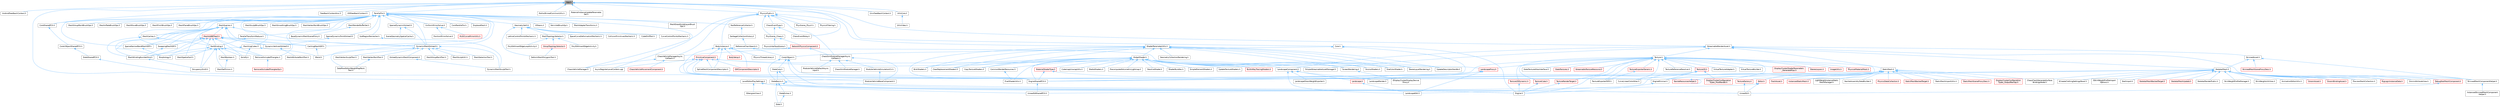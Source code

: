 digraph "App.h"
{
 // INTERACTIVE_SVG=YES
 // LATEX_PDF_SIZE
  bgcolor="transparent";
  edge [fontname=Helvetica,fontsize=10,labelfontname=Helvetica,labelfontsize=10];
  node [fontname=Helvetica,fontsize=10,shape=box,height=0.2,width=0.4];
  Node1 [id="Node000001",label="App.h",height=0.2,width=0.4,color="gray40", fillcolor="grey60", style="filled", fontcolor="black",tooltip=" "];
  Node1 -> Node2 [id="edge1_Node000001_Node000002",dir="back",color="steelblue1",style="solid",tooltip=" "];
  Node2 [id="Node000002",label="AndroidFeedbackContext.h",height=0.2,width=0.4,color="grey40", fillcolor="white", style="filled",URL="$d3/ddd/AndroidFeedbackContext_8h.html",tooltip=" "];
  Node1 -> Node3 [id="edge2_Node000001_Node000003",dir="back",color="steelblue1",style="solid",tooltip=" "];
  Node3 [id="Node000003",label="Core.h",height=0.2,width=0.4,color="grey40", fillcolor="white", style="filled",URL="$d6/dd7/Core_8h.html",tooltip=" "];
  Node3 -> Node4 [id="edge3_Node000003_Node000004",dir="back",color="steelblue1",style="solid",tooltip=" "];
  Node4 [id="Node000004",label="CoreUObject.h",height=0.2,width=0.4,color="grey40", fillcolor="white", style="filled",URL="$d0/ded/CoreUObject_8h.html",tooltip=" "];
  Node4 -> Node5 [id="edge4_Node000004_Node000005",dir="back",color="steelblue1",style="solid",tooltip=" "];
  Node5 [id="Node000005",label="Engine.h",height=0.2,width=0.4,color="grey40", fillcolor="white", style="filled",URL="$d1/d34/Public_2Engine_8h.html",tooltip=" "];
  Node4 -> Node6 [id="edge5_Node000004_Node000006",dir="back",color="steelblue1",style="solid",tooltip=" "];
  Node6 [id="Node000006",label="EngineMinimal.h",height=0.2,width=0.4,color="grey40", fillcolor="white", style="filled",URL="$d0/d2c/EngineMinimal_8h.html",tooltip=" "];
  Node6 -> Node5 [id="edge6_Node000006_Node000005",dir="back",color="steelblue1",style="solid",tooltip=" "];
  Node4 -> Node7 [id="edge7_Node000004_Node000007",dir="back",color="steelblue1",style="solid",tooltip=" "];
  Node7 [id="Node000007",label="SlateBasics.h",height=0.2,width=0.4,color="grey40", fillcolor="white", style="filled",URL="$da/d2f/SlateBasics_8h.html",tooltip=" "];
  Node7 -> Node5 [id="edge8_Node000007_Node000005",dir="back",color="steelblue1",style="solid",tooltip=" "];
  Node7 -> Node8 [id="edge9_Node000007_Node000008",dir="back",color="steelblue1",style="solid",tooltip=" "];
  Node8 [id="Node000008",label="Slate.h",height=0.2,width=0.4,color="grey40", fillcolor="white", style="filled",URL="$d2/dc0/Slate_8h.html",tooltip=" "];
  Node7 -> Node9 [id="edge10_Node000007_Node000009",dir="back",color="steelblue1",style="solid",tooltip=" "];
  Node9 [id="Node000009",label="SlateExtras.h",height=0.2,width=0.4,color="grey40", fillcolor="white", style="filled",URL="$d8/dec/SlateExtras_8h.html",tooltip=" "];
  Node9 -> Node8 [id="edge11_Node000009_Node000008",dir="back",color="steelblue1",style="solid",tooltip=" "];
  Node7 -> Node10 [id="edge12_Node000007_Node000010",dir="back",color="steelblue1",style="solid",tooltip=" "];
  Node10 [id="Node000010",label="UnrealEd.h",height=0.2,width=0.4,color="grey40", fillcolor="white", style="filled",URL="$d2/d5f/UnrealEd_8h.html",tooltip=" "];
  Node4 -> Node11 [id="edge13_Node000004_Node000011",dir="back",color="steelblue1",style="solid",tooltip=" "];
  Node11 [id="Node000011",label="SlateCore.h",height=0.2,width=0.4,color="grey40", fillcolor="white", style="filled",URL="$dc/d03/SlateCore_8h.html",tooltip=" "];
  Node11 -> Node5 [id="edge14_Node000011_Node000005",dir="back",color="steelblue1",style="solid",tooltip=" "];
  Node11 -> Node7 [id="edge15_Node000011_Node000007",dir="back",color="steelblue1",style="solid",tooltip=" "];
  Node3 -> Node5 [id="edge16_Node000003_Node000005",dir="back",color="steelblue1",style="solid",tooltip=" "];
  Node3 -> Node7 [id="edge17_Node000003_Node000007",dir="back",color="steelblue1",style="solid",tooltip=" "];
  Node1 -> Node12 [id="edge18_Node000001_Node000012",dir="back",color="steelblue1",style="solid",tooltip=" "];
  Node12 [id="Node000012",label="CoreSharedPCH.h",height=0.2,width=0.4,color="grey40", fillcolor="white", style="filled",URL="$d8/de5/CoreSharedPCH_8h.html",tooltip=" "];
  Node12 -> Node13 [id="edge19_Node000012_Node000013",dir="back",color="steelblue1",style="solid",tooltip=" "];
  Node13 [id="Node000013",label="CoreUObjectSharedPCH.h",height=0.2,width=0.4,color="grey40", fillcolor="white", style="filled",URL="$de/d2f/CoreUObjectSharedPCH_8h.html",tooltip=" "];
  Node13 -> Node14 [id="edge20_Node000013_Node000014",dir="back",color="steelblue1",style="solid",tooltip=" "];
  Node14 [id="Node000014",label="SlateSharedPCH.h",height=0.2,width=0.4,color="grey40", fillcolor="white", style="filled",URL="$d1/dfc/SlateSharedPCH_8h.html",tooltip=" "];
  Node14 -> Node15 [id="edge21_Node000014_Node000015",dir="back",color="steelblue1",style="solid",tooltip=" "];
  Node15 [id="Node000015",label="EngineSharedPCH.h",height=0.2,width=0.4,color="grey40", fillcolor="white", style="filled",URL="$dc/dbb/EngineSharedPCH_8h.html",tooltip=" "];
  Node15 -> Node16 [id="edge22_Node000015_Node000016",dir="back",color="steelblue1",style="solid",tooltip=" "];
  Node16 [id="Node000016",label="UnrealEdSharedPCH.h",height=0.2,width=0.4,color="grey40", fillcolor="white", style="filled",URL="$d1/de6/UnrealEdSharedPCH_8h.html",tooltip=" "];
  Node1 -> Node17 [id="edge23_Node000001_Node000017",dir="back",color="steelblue1",style="solid",tooltip=" "];
  Node17 [id="Node000017",label="FeedbackContextAnsi.h",height=0.2,width=0.4,color="grey40", fillcolor="white", style="filled",URL="$de/d11/FeedbackContextAnsi_8h.html",tooltip=" "];
  Node1 -> Node18 [id="edge24_Node000001_Node000018",dir="back",color="steelblue1",style="solid",tooltip=" "];
  Node18 [id="Node000018",label="IOSFeedbackContext.h",height=0.2,width=0.4,color="grey40", fillcolor="white", style="filled",URL="$d5/daa/IOSFeedbackContext_8h.html",tooltip=" "];
  Node1 -> Node19 [id="edge25_Node000001_Node000019",dir="back",color="steelblue1",style="solid",tooltip=" "];
  Node19 [id="Node000019",label="LevelEditorPlaySettings.h",height=0.2,width=0.4,color="grey40", fillcolor="white", style="filled",URL="$d4/d3b/LevelEditorPlaySettings_8h.html",tooltip=" "];
  Node19 -> Node20 [id="edge26_Node000019_Node000020",dir="back",color="steelblue1",style="solid",tooltip=" "];
  Node20 [id="Node000020",label="SDesignerView.h",height=0.2,width=0.4,color="grey40", fillcolor="white", style="filled",URL="$d2/d14/SDesignerView_8h.html",tooltip=" "];
  Node19 -> Node10 [id="edge27_Node000019_Node000010",dir="back",color="steelblue1",style="solid",tooltip=" "];
  Node19 -> Node16 [id="edge28_Node000019_Node000016",dir="back",color="steelblue1",style="solid",tooltip=" "];
  Node1 -> Node21 [id="edge29_Node000001_Node000021",dir="back",color="steelblue1",style="solid",tooltip=" "];
  Node21 [id="Node000021",label="MallocBinnedCommonUtils.h",height=0.2,width=0.4,color="grey40", fillcolor="white", style="filled",URL="$dc/ded/MallocBinnedCommonUtils_8h.html",tooltip=" "];
  Node1 -> Node22 [id="edge30_Node000001_Node000022",dir="back",color="steelblue1",style="solid",tooltip=" "];
  Node22 [id="Node000022",label="MaterialInstanceUpdateParameter\lSet.h",height=0.2,width=0.4,color="grey40", fillcolor="white", style="filled",URL="$dd/df7/MaterialInstanceUpdateParameterSet_8h.html",tooltip=" "];
  Node1 -> Node23 [id="edge31_Node000001_Node000023",dir="back",color="steelblue1",style="solid",tooltip=" "];
  Node23 [id="Node000023",label="ParallelFor.h",height=0.2,width=0.4,color="grey40", fillcolor="white", style="filled",URL="$d2/da1/ParallelFor_8h.html",tooltip=" "];
  Node23 -> Node24 [id="edge32_Node000023_Node000024",dir="back",color="steelblue1",style="solid",tooltip=" "];
  Node24 [id="Node000024",label="AsyncRegisterLevelContext.cpp",height=0.2,width=0.4,color="grey40", fillcolor="white", style="filled",URL="$da/df8/AsyncRegisterLevelContext_8cpp.html",tooltip=" "];
  Node23 -> Node25 [id="edge33_Node000023_Node000025",dir="back",color="steelblue1",style="solid",tooltip=" "];
  Node25 [id="Node000025",label="Blend.h",height=0.2,width=0.4,color="grey40", fillcolor="white", style="filled",URL="$d4/d80/Blend_8h.html",tooltip=" "];
  Node23 -> Node26 [id="edge34_Node000023_Node000026",dir="back",color="steelblue1",style="solid",tooltip=" "];
  Node26 [id="Node000026",label="CachingMeshSDF.h",height=0.2,width=0.4,color="grey40", fillcolor="white", style="filled",URL="$d3/de9/CachingMeshSDF_8h.html",tooltip=" "];
  Node26 -> Node25 [id="edge35_Node000026_Node000025",dir="back",color="steelblue1",style="solid",tooltip=" "];
  Node23 -> Node12 [id="edge36_Node000023_Node000012",dir="back",color="steelblue1",style="solid",tooltip=" "];
  Node23 -> Node27 [id="edge37_Node000023_Node000027",dir="back",color="steelblue1",style="solid",tooltip=" "];
  Node27 [id="Node000027",label="CoroParallelFor.h",height=0.2,width=0.4,color="grey40", fillcolor="white", style="filled",URL="$d2/d05/CoroParallelFor_8h.html",tooltip=" "];
  Node23 -> Node28 [id="edge38_Node000023_Node000028",dir="back",color="steelblue1",style="solid",tooltip=" "];
  Node28 [id="Node000028",label="DisplaceMesh.h",height=0.2,width=0.4,color="grey40", fillcolor="white", style="filled",URL="$da/df2/DisplaceMesh_8h.html",tooltip=" "];
  Node23 -> Node29 [id="edge39_Node000023_Node000029",dir="back",color="steelblue1",style="solid",tooltip=" "];
  Node29 [id="Node000029",label="DynamicMeshOctree3.h",height=0.2,width=0.4,color="grey40", fillcolor="white", style="filled",URL="$d8/d9f/DynamicMeshOctree3_8h.html",tooltip=" "];
  Node29 -> Node30 [id="edge40_Node000029_Node000030",dir="back",color="steelblue1",style="solid",tooltip=" "];
  Node30 [id="Node000030",label="DataflowEditorWeightMapPaint\lTool.h",height=0.2,width=0.4,color="grey40", fillcolor="white", style="filled",URL="$db/d46/DataflowEditorWeightMapPaintTool_8h.html",tooltip=" "];
  Node29 -> Node31 [id="edge41_Node000029_Node000031",dir="back",color="steelblue1",style="solid",tooltip=" "];
  Node31 [id="Node000031",label="DynamicMeshSculptTool.h",height=0.2,width=0.4,color="grey40", fillcolor="white", style="filled",URL="$d6/d16/DynamicMeshSculptTool_8h.html",tooltip=" "];
  Node29 -> Node32 [id="edge42_Node000029_Node000032",dir="back",color="steelblue1",style="solid",tooltip=" "];
  Node32 [id="Node000032",label="MeshGroupPaintTool.h",height=0.2,width=0.4,color="grey40", fillcolor="white", style="filled",URL="$dd/d04/MeshGroupPaintTool_8h.html",tooltip=" "];
  Node29 -> Node33 [id="edge43_Node000029_Node000033",dir="back",color="steelblue1",style="solid",tooltip=" "];
  Node33 [id="Node000033",label="MeshSculptUtil.h",height=0.2,width=0.4,color="grey40", fillcolor="white", style="filled",URL="$dc/de1/MeshSculptUtil_8h.html",tooltip=" "];
  Node29 -> Node34 [id="edge44_Node000029_Node000034",dir="back",color="steelblue1",style="solid",tooltip=" "];
  Node34 [id="Node000034",label="MeshSelectionTool.h",height=0.2,width=0.4,color="grey40", fillcolor="white", style="filled",URL="$d8/d80/MeshSelectionTool_8h.html",tooltip=" "];
  Node29 -> Node35 [id="edge45_Node000029_Node000035",dir="back",color="steelblue1",style="solid",tooltip=" "];
  Node35 [id="Node000035",label="MeshVertexPaintTool.h",height=0.2,width=0.4,color="grey40", fillcolor="white", style="filled",URL="$db/d74/MeshVertexPaintTool_8h.html",tooltip=" "];
  Node35 -> Node30 [id="edge46_Node000035_Node000030",dir="back",color="steelblue1",style="solid",tooltip=" "];
  Node29 -> Node36 [id="edge47_Node000029_Node000036",dir="back",color="steelblue1",style="solid",tooltip=" "];
  Node36 [id="Node000036",label="MeshVertexSculptTool.h",height=0.2,width=0.4,color="grey40", fillcolor="white", style="filled",URL="$dc/da6/MeshVertexSculptTool_8h.html",tooltip=" "];
  Node29 -> Node37 [id="edge48_Node000029_Node000037",dir="back",color="steelblue1",style="solid",tooltip=" "];
  Node37 [id="Node000037",label="OctreeDynamicMeshComponent.h",height=0.2,width=0.4,color="grey40", fillcolor="white", style="filled",URL="$d9/d19/OctreeDynamicMeshComponent_8h.html",tooltip=" "];
  Node37 -> Node31 [id="edge49_Node000037_Node000031",dir="back",color="steelblue1",style="solid",tooltip=" "];
  Node23 -> Node38 [id="edge50_Node000023_Node000038",dir="back",color="steelblue1",style="solid",tooltip=" "];
  Node38 [id="Node000038",label="FastReferenceCollector.h",height=0.2,width=0.4,color="grey40", fillcolor="white", style="filled",URL="$dd/d44/FastReferenceCollector_8h.html",tooltip=" "];
  Node38 -> Node39 [id="edge51_Node000038_Node000039",dir="back",color="steelblue1",style="solid",tooltip=" "];
  Node39 [id="Node000039",label="GarbageCollectionHistory.h",height=0.2,width=0.4,color="grey40", fillcolor="white", style="filled",URL="$d5/dee/GarbageCollectionHistory_8h.html",tooltip=" "];
  Node39 -> Node40 [id="edge52_Node000039_Node000040",dir="back",color="steelblue1",style="solid",tooltip=" "];
  Node40 [id="Node000040",label="ReferenceChainSearch.h",height=0.2,width=0.4,color="grey40", fillcolor="white", style="filled",URL="$d3/db7/ReferenceChainSearch_8h.html",tooltip=" "];
  Node40 -> Node4 [id="edge53_Node000040_Node000004",dir="back",color="steelblue1",style="solid",tooltip=" "];
  Node23 -> Node41 [id="edge54_Node000023_Node000041",dir="back",color="steelblue1",style="solid",tooltip=" "];
  Node41 [id="Node000041",label="GeometrySet3.h",height=0.2,width=0.4,color="grey40", fillcolor="white", style="filled",URL="$d2/d39/GeometrySet3_8h.html",tooltip=" "];
  Node41 -> Node42 [id="edge55_Node000041_Node000042",dir="back",color="steelblue1",style="solid",tooltip=" "];
  Node42 [id="Node000042",label="CollisionPrimitivesMechanic.h",height=0.2,width=0.4,color="grey40", fillcolor="white", style="filled",URL="$d7/d16/CollisionPrimitivesMechanic_8h.html",tooltip=" "];
  Node41 -> Node43 [id="edge56_Node000041_Node000043",dir="back",color="steelblue1",style="solid",tooltip=" "];
  Node43 [id="Node000043",label="CubeGridTool.h",height=0.2,width=0.4,color="grey40", fillcolor="white", style="filled",URL="$d3/d38/CubeGridTool_8h.html",tooltip=" "];
  Node41 -> Node44 [id="edge57_Node000041_Node000044",dir="back",color="steelblue1",style="solid",tooltip=" "];
  Node44 [id="Node000044",label="CurveControlPointsMechanic.h",height=0.2,width=0.4,color="grey40", fillcolor="white", style="filled",URL="$d4/d87/CurveControlPointsMechanic_8h.html",tooltip=" "];
  Node41 -> Node45 [id="edge58_Node000041_Node000045",dir="back",color="steelblue1",style="solid",tooltip=" "];
  Node45 [id="Node000045",label="DeformMeshPolygonsTool.h",height=0.2,width=0.4,color="grey40", fillcolor="white", style="filled",URL="$db/d72/DeformMeshPolygonsTool_8h.html",tooltip=" "];
  Node41 -> Node46 [id="edge59_Node000041_Node000046",dir="back",color="steelblue1",style="solid",tooltip=" "];
  Node46 [id="Node000046",label="LatticeControlPointsMechanic.h",height=0.2,width=0.4,color="grey40", fillcolor="white", style="filled",URL="$d5/d7b/LatticeControlPointsMechanic_8h.html",tooltip=" "];
  Node41 -> Node47 [id="edge60_Node000041_Node000047",dir="back",color="steelblue1",style="solid",tooltip=" "];
  Node47 [id="Node000047",label="MeshTopologySelector.h",height=0.2,width=0.4,color="grey40", fillcolor="white", style="filled",URL="$d1/db0/MeshTopologySelector_8h.html",tooltip=" "];
  Node47 -> Node48 [id="edge61_Node000047_Node000048",dir="back",color="steelblue1",style="solid",tooltip=" "];
  Node48 [id="Node000048",label="GroupTopologySelector.h",height=0.2,width=0.4,color="red", fillcolor="#FFF0F0", style="filled",URL="$dc/dfe/GroupTopologySelector_8h.html",tooltip=" "];
  Node48 -> Node45 [id="edge62_Node000048_Node000045",dir="back",color="steelblue1",style="solid",tooltip=" "];
  Node47 -> Node54 [id="edge63_Node000047_Node000054",dir="back",color="steelblue1",style="solid",tooltip=" "];
  Node54 [id="Node000054",label="PolyEditInsertEdgeActivity.h",height=0.2,width=0.4,color="grey40", fillcolor="white", style="filled",URL="$d1/d26/PolyEditInsertEdgeActivity_8h.html",tooltip=" "];
  Node47 -> Node55 [id="edge64_Node000047_Node000055",dir="back",color="steelblue1",style="solid",tooltip=" "];
  Node55 [id="Node000055",label="PolyEditInsertEdgeLoopActivity.h",height=0.2,width=0.4,color="grey40", fillcolor="white", style="filled",URL="$d5/d37/PolyEditInsertEdgeLoopActivity_8h.html",tooltip=" "];
  Node41 -> Node56 [id="edge65_Node000041_Node000056",dir="back",color="steelblue1",style="solid",tooltip=" "];
  Node56 [id="Node000056",label="SpaceCurveDeformationMechanic.h",height=0.2,width=0.4,color="grey40", fillcolor="white", style="filled",URL="$d0/d4d/SpaceCurveDeformationMechanic_8h.html",tooltip=" "];
  Node23 -> Node57 [id="edge66_Node000023_Node000057",dir="back",color="steelblue1",style="solid",tooltip=" "];
  Node57 [id="Node000057",label="KMeans.h",height=0.2,width=0.4,color="grey40", fillcolor="white", style="filled",URL="$df/d83/KMeans_8h.html",tooltip=" "];
  Node23 -> Node58 [id="edge67_Node000023_Node000058",dir="back",color="steelblue1",style="solid",tooltip=" "];
  Node58 [id="Node000058",label="KelvinletBrushOp.h",height=0.2,width=0.4,color="grey40", fillcolor="white", style="filled",URL="$d9/d5c/KelvinletBrushOp_8h.html",tooltip=" "];
  Node23 -> Node59 [id="edge68_Node000023_Node000059",dir="back",color="steelblue1",style="solid",tooltip=" "];
  Node59 [id="Node000059",label="MarchingCubes.h",height=0.2,width=0.4,color="grey40", fillcolor="white", style="filled",URL="$d8/d16/MarchingCubes_8h.html",tooltip=" "];
  Node59 -> Node25 [id="edge69_Node000059_Node000025",dir="back",color="steelblue1",style="solid",tooltip=" "];
  Node59 -> Node60 [id="edge70_Node000059_Node000060",dir="back",color="steelblue1",style="solid",tooltip=" "];
  Node60 [id="Node000060",label="Morphology.h",height=0.2,width=0.4,color="grey40", fillcolor="white", style="filled",URL="$d7/d60/Morphology_8h.html",tooltip=" "];
  Node59 -> Node61 [id="edge71_Node000059_Node000061",dir="back",color="steelblue1",style="solid",tooltip=" "];
  Node61 [id="Node000061",label="Solidify.h",height=0.2,width=0.4,color="grey40", fillcolor="white", style="filled",URL="$d0/ded/Solidify_8h.html",tooltip=" "];
  Node23 -> Node62 [id="edge72_Node000023_Node000062",dir="back",color="steelblue1",style="solid",tooltip=" "];
  Node62 [id="Node000062",label="MeshAdapterTransforms.h",height=0.2,width=0.4,color="grey40", fillcolor="white", style="filled",URL="$dd/da3/MeshAdapterTransforms_8h.html",tooltip=" "];
  Node23 -> Node63 [id="edge73_Node000023_Node000063",dir="back",color="steelblue1",style="solid",tooltip=" "];
  Node63 [id="Node000063",label="MeshCaches.h",height=0.2,width=0.4,color="grey40", fillcolor="white", style="filled",URL="$d4/d5e/MeshCaches_8h.html",tooltip=" "];
  Node63 -> Node64 [id="edge74_Node000063_Node000064",dir="back",color="steelblue1",style="solid",tooltip=" "];
  Node64 [id="Node000064",label="FastWinding.h",height=0.2,width=0.4,color="grey40", fillcolor="white", style="filled",URL="$d0/df7/FastWinding_8h.html",tooltip=" "];
  Node64 -> Node65 [id="edge75_Node000064_Node000065",dir="back",color="steelblue1",style="solid",tooltip=" "];
  Node65 [id="Node000065",label="MeshBoolean.h",height=0.2,width=0.4,color="grey40", fillcolor="white", style="filled",URL="$dc/d24/MeshBoolean_8h.html",tooltip=" "];
  Node65 -> Node66 [id="edge76_Node000065_Node000066",dir="back",color="steelblue1",style="solid",tooltip=" "];
  Node66 [id="Node000066",label="MeshSelfUnion.h",height=0.2,width=0.4,color="grey40", fillcolor="white", style="filled",URL="$d0/d5f/MeshSelfUnion_8h.html",tooltip=" "];
  Node64 -> Node66 [id="edge77_Node000064_Node000066",dir="back",color="steelblue1",style="solid",tooltip=" "];
  Node64 -> Node67 [id="edge78_Node000064_Node000067",dir="back",color="steelblue1",style="solid",tooltip=" "];
  Node67 [id="Node000067",label="MeshSpatialSort.h",height=0.2,width=0.4,color="grey40", fillcolor="white", style="filled",URL="$d5/d25/MeshSpatialSort_8h.html",tooltip=" "];
  Node64 -> Node68 [id="edge79_Node000064_Node000068",dir="back",color="steelblue1",style="solid",tooltip=" "];
  Node68 [id="Node000068",label="MeshWindingNumberGrid.h",height=0.2,width=0.4,color="grey40", fillcolor="white", style="filled",URL="$de/df0/MeshWindingNumberGrid_8h.html",tooltip=" "];
  Node68 -> Node69 [id="edge80_Node000068_Node000069",dir="back",color="steelblue1",style="solid",tooltip=" "];
  Node69 [id="Node000069",label="OccupancyGrid3.h",height=0.2,width=0.4,color="grey40", fillcolor="white", style="filled",URL="$d5/d63/OccupancyGrid3_8h.html",tooltip=" "];
  Node64 -> Node69 [id="edge81_Node000064_Node000069",dir="back",color="steelblue1",style="solid",tooltip=" "];
  Node64 -> Node70 [id="edge82_Node000064_Node000070",dir="back",color="steelblue1",style="solid",tooltip=" "];
  Node70 [id="Node000070",label="RemoveOccludedTriangles.h",height=0.2,width=0.4,color="grey40", fillcolor="white", style="filled",URL="$dc/d7b/RemoveOccludedTriangles_8h.html",tooltip=" "];
  Node70 -> Node71 [id="edge83_Node000070_Node000071",dir="back",color="steelblue1",style="solid",tooltip=" "];
  Node71 [id="Node000071",label="RemoveOccludedTrianglesOp.h",height=0.2,width=0.4,color="red", fillcolor="#FFF0F0", style="filled",URL="$d2/d39/RemoveOccludedTrianglesOp_8h.html",tooltip=" "];
  Node64 -> Node61 [id="edge84_Node000064_Node000061",dir="back",color="steelblue1",style="solid",tooltip=" "];
  Node63 -> Node68 [id="edge85_Node000063_Node000068",dir="back",color="steelblue1",style="solid",tooltip=" "];
  Node23 -> Node73 [id="edge86_Node000023_Node000073",dir="back",color="steelblue1",style="solid",tooltip=" "];
  Node73 [id="Node000073",label="MeshEraseSculptLayerBrush\lOps.h",height=0.2,width=0.4,color="grey40", fillcolor="white", style="filled",URL="$d3/dab/MeshEraseSculptLayerBrushOps_8h.html",tooltip=" "];
  Node23 -> Node74 [id="edge87_Node000023_Node000074",dir="back",color="steelblue1",style="solid",tooltip=" "];
  Node74 [id="Node000074",label="MeshGroupPaintBrushOps.h",height=0.2,width=0.4,color="grey40", fillcolor="white", style="filled",URL="$d4/df8/MeshGroupPaintBrushOps_8h.html",tooltip=" "];
  Node23 -> Node75 [id="edge88_Node000023_Node000075",dir="back",color="steelblue1",style="solid",tooltip=" "];
  Node75 [id="Node000075",label="MeshInflateBrushOps.h",height=0.2,width=0.4,color="grey40", fillcolor="white", style="filled",URL="$d7/d16/MeshInflateBrushOps_8h.html",tooltip=" "];
  Node23 -> Node76 [id="edge89_Node000023_Node000076",dir="back",color="steelblue1",style="solid",tooltip=" "];
  Node76 [id="Node000076",label="MeshMoveBrushOps.h",height=0.2,width=0.4,color="grey40", fillcolor="white", style="filled",URL="$dd/dcb/MeshMoveBrushOps_8h.html",tooltip=" "];
  Node23 -> Node77 [id="edge90_Node000023_Node000077",dir="back",color="steelblue1",style="solid",tooltip=" "];
  Node77 [id="Node000077",label="MeshPinchBrushOps.h",height=0.2,width=0.4,color="grey40", fillcolor="white", style="filled",URL="$dc/dbe/MeshPinchBrushOps_8h.html",tooltip=" "];
  Node23 -> Node78 [id="edge91_Node000023_Node000078",dir="back",color="steelblue1",style="solid",tooltip=" "];
  Node78 [id="Node000078",label="MeshPlaneBrushOps.h",height=0.2,width=0.4,color="grey40", fillcolor="white", style="filled",URL="$de/d05/MeshPlaneBrushOps_8h.html",tooltip=" "];
  Node23 -> Node79 [id="edge92_Node000023_Node000079",dir="back",color="steelblue1",style="solid",tooltip=" "];
  Node79 [id="Node000079",label="MeshQueries.h",height=0.2,width=0.4,color="grey40", fillcolor="white", style="filled",URL="$d1/d76/MeshQueries_8h.html",tooltip=" "];
  Node79 -> Node26 [id="edge93_Node000079_Node000026",dir="back",color="steelblue1",style="solid",tooltip=" "];
  Node79 -> Node29 [id="edge94_Node000079_Node000029",dir="back",color="steelblue1",style="solid",tooltip=" "];
  Node79 -> Node80 [id="edge95_Node000079_Node000080",dir="back",color="steelblue1",style="solid",tooltip=" "];
  Node80 [id="Node000080",label="DynamicVerticesOctree3.h",height=0.2,width=0.4,color="grey40", fillcolor="white", style="filled",URL="$df/d7e/DynamicVerticesOctree3_8h.html",tooltip=" "];
  Node80 -> Node81 [id="edge96_Node000080_Node000081",dir="back",color="steelblue1",style="solid",tooltip=" "];
  Node81 [id="Node000081",label="MeshAttributePaintTool.h",height=0.2,width=0.4,color="grey40", fillcolor="white", style="filled",URL="$d3/d29/MeshAttributePaintTool_8h.html",tooltip=" "];
  Node79 -> Node64 [id="edge97_Node000079_Node000064",dir="back",color="steelblue1",style="solid",tooltip=" "];
  Node79 -> Node82 [id="edge98_Node000079_Node000082",dir="back",color="steelblue1",style="solid",tooltip=" "];
  Node82 [id="Node000082",label="MeshAABBTree3.h",height=0.2,width=0.4,color="red", fillcolor="#FFF0F0", style="filled",URL="$d8/d90/MeshAABBTree3_8h.html",tooltip=" "];
  Node82 -> Node26 [id="edge99_Node000082_Node000026",dir="back",color="steelblue1",style="solid",tooltip=" "];
  Node82 -> Node29 [id="edge100_Node000082_Node000029",dir="back",color="steelblue1",style="solid",tooltip=" "];
  Node82 -> Node80 [id="edge101_Node000082_Node000080",dir="back",color="steelblue1",style="solid",tooltip=" "];
  Node82 -> Node64 [id="edge102_Node000082_Node000064",dir="back",color="steelblue1",style="solid",tooltip=" "];
  Node82 -> Node68 [id="edge103_Node000082_Node000068",dir="back",color="steelblue1",style="solid",tooltip=" "];
  Node82 -> Node60 [id="edge104_Node000082_Node000060",dir="back",color="steelblue1",style="solid",tooltip=" "];
  Node82 -> Node69 [id="edge105_Node000082_Node000069",dir="back",color="steelblue1",style="solid",tooltip=" "];
  Node82 -> Node70 [id="edge106_Node000082_Node000070",dir="back",color="steelblue1",style="solid",tooltip=" "];
  Node82 -> Node61 [id="edge107_Node000082_Node000061",dir="back",color="steelblue1",style="solid",tooltip=" "];
  Node82 -> Node195 [id="edge108_Node000082_Node000195",dir="back",color="steelblue1",style="solid",tooltip=" "];
  Node195 [id="Node000195",label="SparseNarrowBandMeshSDF.h",height=0.2,width=0.4,color="grey40", fillcolor="white", style="filled",URL="$d2/d60/SparseNarrowBandMeshSDF_8h.html",tooltip=" "];
  Node195 -> Node60 [id="edge109_Node000195_Node000060",dir="back",color="steelblue1",style="solid",tooltip=" "];
  Node82 -> Node196 [id="edge110_Node000082_Node000196",dir="back",color="steelblue1",style="solid",tooltip=" "];
  Node196 [id="Node000196",label="SweepingMeshSDF.h",height=0.2,width=0.4,color="grey40", fillcolor="white", style="filled",URL="$d9/d76/SweepingMeshSDF_8h.html",tooltip=" "];
  Node196 -> Node68 [id="edge111_Node000196_Node000068",dir="back",color="steelblue1",style="solid",tooltip=" "];
  Node79 -> Node63 [id="edge112_Node000079_Node000063",dir="back",color="steelblue1",style="solid",tooltip=" "];
  Node79 -> Node67 [id="edge113_Node000079_Node000067",dir="back",color="steelblue1",style="solid",tooltip=" "];
  Node79 -> Node68 [id="edge114_Node000079_Node000068",dir="back",color="steelblue1",style="solid",tooltip=" "];
  Node79 -> Node60 [id="edge115_Node000079_Node000060",dir="back",color="steelblue1",style="solid",tooltip=" "];
  Node79 -> Node195 [id="edge116_Node000079_Node000195",dir="back",color="steelblue1",style="solid",tooltip=" "];
  Node79 -> Node196 [id="edge117_Node000079_Node000196",dir="back",color="steelblue1",style="solid",tooltip=" "];
  Node23 -> Node197 [id="edge118_Node000023_Node000197",dir="back",color="steelblue1",style="solid",tooltip=" "];
  Node197 [id="Node000197",label="MeshRenderBufferSet.h",height=0.2,width=0.4,color="grey40", fillcolor="white", style="filled",URL="$de/dc2/MeshRenderBufferSet_8h.html",tooltip=" "];
  Node197 -> Node198 [id="edge119_Node000197_Node000198",dir="back",color="steelblue1",style="solid",tooltip=" "];
  Node198 [id="Node000198",label="BaseDynamicMeshSceneProxy.h",height=0.2,width=0.4,color="grey40", fillcolor="white", style="filled",URL="$d2/dee/BaseDynamicMeshSceneProxy_8h.html",tooltip=" "];
  Node23 -> Node199 [id="edge120_Node000023_Node000199",dir="back",color="steelblue1",style="solid",tooltip=" "];
  Node199 [id="Node000199",label="MeshSculptBrushOps.h",height=0.2,width=0.4,color="grey40", fillcolor="white", style="filled",URL="$d1/dc9/MeshSculptBrushOps_8h.html",tooltip=" "];
  Node23 -> Node200 [id="edge121_Node000023_Node000200",dir="back",color="steelblue1",style="solid",tooltip=" "];
  Node200 [id="Node000200",label="MeshSmoothingBrushOps.h",height=0.2,width=0.4,color="grey40", fillcolor="white", style="filled",URL="$dd/d1d/MeshSmoothingBrushOps_8h.html",tooltip=" "];
  Node23 -> Node201 [id="edge122_Node000023_Node000201",dir="back",color="steelblue1",style="solid",tooltip=" "];
  Node201 [id="Node000201",label="MeshVertexPaintBrushOps.h",height=0.2,width=0.4,color="grey40", fillcolor="white", style="filled",URL="$df/d5b/MeshVertexPaintBrushOps_8h.html",tooltip=" "];
  Node23 -> Node202 [id="edge123_Node000023_Node000202",dir="back",color="steelblue1",style="solid",tooltip=" "];
  Node202 [id="Node000202",label="ParallelTransformReduce.h",height=0.2,width=0.4,color="grey40", fillcolor="white", style="filled",URL="$d8/de7/ParallelTransformReduce_8h.html",tooltip=" "];
  Node202 -> Node64 [id="edge124_Node000202_Node000064",dir="back",color="steelblue1",style="solid",tooltip=" "];
  Node23 -> Node70 [id="edge125_Node000023_Node000070",dir="back",color="steelblue1",style="solid",tooltip=" "];
  Node23 -> Node203 [id="edge126_Node000023_Node000203",dir="back",color="steelblue1",style="solid",tooltip=" "];
  Node203 [id="Node000203",label="SparseDynamicOctree3.h",height=0.2,width=0.4,color="grey40", fillcolor="white", style="filled",URL="$df/d29/SparseDynamicOctree3_8h.html",tooltip=" "];
  Node203 -> Node29 [id="edge127_Node000203_Node000029",dir="back",color="steelblue1",style="solid",tooltip=" "];
  Node203 -> Node84 [id="edge128_Node000203_Node000084",dir="back",color="steelblue1",style="solid",tooltip=" "];
  Node84 [id="Node000084",label="SceneGeometrySpatialCache.h",height=0.2,width=0.4,color="grey40", fillcolor="white", style="filled",URL="$d6/d6f/SceneGeometrySpatialCache_8h.html",tooltip=" "];
  Node23 -> Node204 [id="edge129_Node000023_Node000204",dir="back",color="steelblue1",style="solid",tooltip=" "];
  Node204 [id="Node000204",label="SparseDynamicPointOctree3.h",height=0.2,width=0.4,color="grey40", fillcolor="white", style="filled",URL="$d5/dba/SparseDynamicPointOctree3_8h.html",tooltip=" "];
  Node204 -> Node80 [id="edge130_Node000204_Node000080",dir="back",color="steelblue1",style="solid",tooltip=" "];
  Node23 -> Node195 [id="edge131_Node000023_Node000195",dir="back",color="steelblue1",style="solid",tooltip=" "];
  Node23 -> Node205 [id="edge132_Node000023_Node000205",dir="back",color="steelblue1",style="solid",tooltip=" "];
  Node205 [id="Node000205",label="SubRegionRemesher.h",height=0.2,width=0.4,color="grey40", fillcolor="white", style="filled",URL="$d9/d7c/SubRegionRemesher_8h.html",tooltip=" "];
  Node205 -> Node31 [id="edge133_Node000205_Node000031",dir="back",color="steelblue1",style="solid",tooltip=" "];
  Node23 -> Node196 [id="edge134_Node000023_Node000196",dir="back",color="steelblue1",style="solid",tooltip=" "];
  Node23 -> Node206 [id="edge135_Node000023_Node000206",dir="back",color="steelblue1",style="solid",tooltip=" "];
  Node206 [id="Node000206",label="UniformMirrorSolver.h",height=0.2,width=0.4,color="grey40", fillcolor="white", style="filled",URL="$dd/dfd/UniformMirrorSolver_8h.html",tooltip=" "];
  Node206 -> Node207 [id="edge136_Node000206_Node000207",dir="back",color="steelblue1",style="solid",tooltip=" "];
  Node207 [id="Node000207",label="MultiCurveMirrorUtils.h",height=0.2,width=0.4,color="red", fillcolor="#FFF0F0", style="filled",URL="$da/d1b/MultiCurveMirrorUtils_8h.html",tooltip=" "];
  Node206 -> Node210 [id="edge137_Node000206_Node000210",dir="back",color="steelblue1",style="solid",tooltip=" "];
  Node210 [id="Node000210",label="PositionMirrorSolver.h",height=0.2,width=0.4,color="grey40", fillcolor="white", style="filled",URL="$d1/d74/PositionMirrorSolver_8h.html",tooltip=" "];
  Node1 -> Node211 [id="edge138_Node000001_Node000211",dir="back",color="steelblue1",style="solid",tooltip=" "];
  Node211 [id="Node000211",label="PhysicsPublic.h",height=0.2,width=0.4,color="grey40", fillcolor="white", style="filled",URL="$de/de4/PhysicsPublic_8h.html",tooltip=" "];
  Node211 -> Node212 [id="edge139_Node000211_Node000212",dir="back",color="steelblue1",style="solid",tooltip=" "];
  Node212 [id="Node000212",label="BodyInstance.h",height=0.2,width=0.4,color="grey40", fillcolor="white", style="filled",URL="$d3/d42/BodyInstance_8h.html",tooltip=" "];
  Node212 -> Node213 [id="edge140_Node000212_Node000213",dir="back",color="steelblue1",style="solid",tooltip=" "];
  Node213 [id="Node000213",label="BodySetup.h",height=0.2,width=0.4,color="red", fillcolor="#FFF0F0", style="filled",URL="$d8/d7b/BodySetup_8h.html",tooltip=" "];
  Node212 -> Node15 [id="edge141_Node000212_Node000015",dir="back",color="steelblue1",style="solid",tooltip=" "];
  Node212 -> Node220 [id="edge142_Node000212_Node000220",dir="back",color="steelblue1",style="solid",tooltip=" "];
  Node220 [id="Node000220",label="ISMComponentDescriptor.h",height=0.2,width=0.4,color="red", fillcolor="#FFF0F0", style="filled",URL="$dd/d82/ISMComponentDescriptor_8h.html",tooltip=" "];
  Node212 -> Node226 [id="edge143_Node000212_Node000226",dir="back",color="steelblue1",style="solid",tooltip=" "];
  Node226 [id="Node000226",label="LandscapeProxy.h",height=0.2,width=0.4,color="red", fillcolor="#FFF0F0", style="filled",URL="$db/dae/LandscapeProxy_8h.html",tooltip=" "];
  Node226 -> Node227 [id="edge144_Node000226_Node000227",dir="back",color="steelblue1",style="solid",tooltip=" "];
  Node227 [id="Node000227",label="Landscape.h",height=0.2,width=0.4,color="red", fillcolor="#FFF0F0", style="filled",URL="$d5/dd6/Landscape_8h.html",tooltip=" "];
  Node227 -> Node228 [id="edge145_Node000227_Node000228",dir="back",color="steelblue1",style="solid",tooltip=" "];
  Node228 [id="Node000228",label="LandscapeEdit.h",height=0.2,width=0.4,color="grey40", fillcolor="white", style="filled",URL="$df/d61/LandscapeEdit_8h.html",tooltip=" "];
  Node226 -> Node228 [id="edge146_Node000226_Node000228",dir="back",color="steelblue1",style="solid",tooltip=" "];
  Node226 -> Node233 [id="edge147_Node000226_Node000233",dir="back",color="steelblue1",style="solid",tooltip=" "];
  Node233 [id="Node000233",label="LandscapeRender.h",height=0.2,width=0.4,color="grey40", fillcolor="white", style="filled",URL="$df/d67/LandscapeRender_8h.html",tooltip=" "];
  Node212 -> Node236 [id="edge148_Node000212_Node000236",dir="back",color="steelblue1",style="solid",tooltip=" "];
  Node236 [id="Node000236",label="PhysicsThreadLibrary.h",height=0.2,width=0.4,color="grey40", fillcolor="white", style="filled",URL="$dd/df6/PhysicsThreadLibrary_8h.html",tooltip=" "];
  Node212 -> Node237 [id="edge149_Node000212_Node000237",dir="back",color="steelblue1",style="solid",tooltip=" "];
  Node237 [id="Node000237",label="PrimitiveComponent.h",height=0.2,width=0.4,color="red", fillcolor="#FFF0F0", style="filled",URL="$df/d9f/PrimitiveComponent_8h.html",tooltip=" "];
  Node237 -> Node24 [id="edge150_Node000237_Node000024",dir="back",color="steelblue1",style="solid",tooltip=" "];
  Node237 -> Node6 [id="edge151_Node000237_Node000006",dir="back",color="steelblue1",style="solid",tooltip=" "];
  Node237 -> Node15 [id="edge152_Node000237_Node000015",dir="back",color="steelblue1",style="solid",tooltip=" "];
  Node237 -> Node220 [id="edge153_Node000237_Node000220",dir="back",color="steelblue1",style="solid",tooltip=" "];
  Node237 -> Node319 [id="edge154_Node000237_Node000319",dir="back",color="steelblue1",style="solid",tooltip=" "];
  Node319 [id="Node000319",label="LandscapeComponent.h",height=0.2,width=0.4,color="grey40", fillcolor="white", style="filled",URL="$d4/dba/LandscapeComponent_8h.html",tooltip=" "];
  Node319 -> Node227 [id="edge155_Node000319_Node000227",dir="back",color="steelblue1",style="solid",tooltip=" "];
  Node319 -> Node228 [id="edge156_Node000319_Node000228",dir="back",color="steelblue1",style="solid",tooltip=" "];
  Node319 -> Node320 [id="edge157_Node000319_Node000320",dir="back",color="steelblue1",style="solid",tooltip=" "];
  Node320 [id="Node000320",label="LandscapeGrassWeightExporter.h",height=0.2,width=0.4,color="grey40", fillcolor="white", style="filled",URL="$de/d64/LandscapeGrassWeightExporter_8h.html",tooltip=" "];
  Node319 -> Node233 [id="edge158_Node000319_Node000233",dir="back",color="steelblue1",style="solid",tooltip=" "];
  Node237 -> Node495 [id="edge159_Node000237_Node000495",dir="back",color="steelblue1",style="solid",tooltip=" "];
  Node495 [id="Node000495",label="ModularVehicleBaseComponent.h",height=0.2,width=0.4,color="grey40", fillcolor="white", style="filled",URL="$d3/dc7/ModularVehicleBaseComponent_8h.html",tooltip=" "];
  Node237 -> Node527 [id="edge160_Node000237_Node000527",dir="back",color="steelblue1",style="solid",tooltip=" "];
  Node527 [id="Node000527",label="SimpleStreamableAssetManager.h",height=0.2,width=0.4,color="grey40", fillcolor="white", style="filled",URL="$df/d02/SimpleStreamableAssetManager_8h.html",tooltip=" "];
  Node237 -> Node541 [id="edge161_Node000237_Node000541",dir="back",color="steelblue1",style="solid",tooltip=" "];
  Node541 [id="Node000541",label="SplineMeshComponentDescriptor.h",height=0.2,width=0.4,color="grey40", fillcolor="white", style="filled",URL="$d1/d6f/SplineMeshComponentDescriptor_8h.html",tooltip=" "];
  Node212 -> Node541 [id="edge162_Node000212_Node000541",dir="back",color="steelblue1",style="solid",tooltip=" "];
  Node211 -> Node555 [id="edge163_Node000211_Node000555",dir="back",color="steelblue1",style="solid",tooltip=" "];
  Node555 [id="Node000555",label="ChaosEventRelay.h",height=0.2,width=0.4,color="grey40", fillcolor="white", style="filled",URL="$d4/dc3/ChaosEventRelay_8h.html",tooltip=" "];
  Node211 -> Node556 [id="edge164_Node000211_Node000556",dir="back",color="steelblue1",style="solid",tooltip=" "];
  Node556 [id="Node000556",label="ChaosEventType.h",height=0.2,width=0.4,color="grey40", fillcolor="white", style="filled",URL="$de/d9f/ChaosEventType_8h.html",tooltip=" "];
  Node556 -> Node555 [id="edge165_Node000556_Node000555",dir="back",color="steelblue1",style="solid",tooltip=" "];
  Node556 -> Node557 [id="edge166_Node000556_Node000557",dir="back",color="steelblue1",style="solid",tooltip=" "];
  Node557 [id="Node000557",label="PhysScene_Chaos.h",height=0.2,width=0.4,color="grey40", fillcolor="white", style="filled",URL="$d7/dc5/PhysScene__Chaos_8h.html",tooltip=" "];
  Node557 -> Node558 [id="edge167_Node000557_Node000558",dir="back",color="steelblue1",style="solid",tooltip=" "];
  Node558 [id="Node000558",label="NetworkPhysicsComponent.h",height=0.2,width=0.4,color="red", fillcolor="#FFF0F0", style="filled",URL="$d5/dcb/NetworkPhysicsComponent_8h.html",tooltip=" "];
  Node558 -> Node559 [id="edge168_Node000558_Node000559",dir="back",color="steelblue1",style="solid",tooltip=" "];
  Node559 [id="Node000559",label="ChaosSimModuleManagerAsync\lCallback.h",height=0.2,width=0.4,color="grey40", fillcolor="white", style="filled",URL="$d7/dd0/ChaosSimModuleManagerAsyncCallback_8h.html",tooltip=" "];
  Node559 -> Node560 [id="edge169_Node000559_Node000560",dir="back",color="steelblue1",style="solid",tooltip=" "];
  Node560 [id="Node000560",label="ChaosSimModuleManager.h",height=0.2,width=0.4,color="grey40", fillcolor="white", style="filled",URL="$d7/dd1/ChaosSimModuleManager_8h.html",tooltip=" "];
  Node559 -> Node495 [id="edge170_Node000559_Node000495",dir="back",color="steelblue1",style="solid",tooltip=" "];
  Node559 -> Node561 [id="edge171_Node000559_Node000561",dir="back",color="steelblue1",style="solid",tooltip=" "];
  Node561 [id="Node000561",label="ModularVehicleDefaultAsync\lInput.h",height=0.2,width=0.4,color="grey40", fillcolor="white", style="filled",URL="$d5/df8/ModularVehicleDefaultAsyncInput_8h.html",tooltip=" "];
  Node559 -> Node562 [id="edge172_Node000559_Node000562",dir="back",color="steelblue1",style="solid",tooltip=" "];
  Node562 [id="Node000562",label="ModularVehicleSimulationCU.h",height=0.2,width=0.4,color="grey40", fillcolor="white", style="filled",URL="$d8/d61/ModularVehicleSimulationCU_8h.html",tooltip=" "];
  Node562 -> Node495 [id="edge173_Node000562_Node000495",dir="back",color="steelblue1",style="solid",tooltip=" "];
  Node558 -> Node563 [id="edge174_Node000558_Node000563",dir="back",color="steelblue1",style="solid",tooltip=" "];
  Node563 [id="Node000563",label="ChaosVehicleManagerAsync\lCallback.h",height=0.2,width=0.4,color="grey40", fillcolor="white", style="filled",URL="$d4/dea/ChaosVehicleManagerAsyncCallback_8h.html",tooltip=" "];
  Node563 -> Node564 [id="edge175_Node000563_Node000564",dir="back",color="steelblue1",style="solid",tooltip=" "];
  Node564 [id="Node000564",label="ChaosVehicleManager.h",height=0.2,width=0.4,color="grey40", fillcolor="white", style="filled",URL="$d3/d70/ChaosVehicleManager_8h.html",tooltip=" "];
  Node563 -> Node565 [id="edge176_Node000563_Node000565",dir="back",color="steelblue1",style="solid",tooltip=" "];
  Node565 [id="Node000565",label="ChaosVehicleMovementComponent.h",height=0.2,width=0.4,color="red", fillcolor="#FFF0F0", style="filled",URL="$dc/dfc/ChaosVehicleMovementComponent_8h.html",tooltip=" "];
  Node557 -> Node567 [id="edge177_Node000557_Node000567",dir="back",color="steelblue1",style="solid",tooltip=" "];
  Node567 [id="Node000567",label="PhysicsInterfaceScene.h",height=0.2,width=0.4,color="grey40", fillcolor="white", style="filled",URL="$d6/d76/PhysicsInterfaceScene_8h.html",tooltip=" "];
  Node211 -> Node559 [id="edge178_Node000211_Node000559",dir="back",color="steelblue1",style="solid",tooltip=" "];
  Node211 -> Node564 [id="edge179_Node000211_Node000564",dir="back",color="steelblue1",style="solid",tooltip=" "];
  Node211 -> Node563 [id="edge180_Node000211_Node000563",dir="back",color="steelblue1",style="solid",tooltip=" "];
  Node211 -> Node557 [id="edge181_Node000211_Node000557",dir="back",color="steelblue1",style="solid",tooltip=" "];
  Node211 -> Node568 [id="edge182_Node000211_Node000568",dir="back",color="steelblue1",style="solid",tooltip=" "];
  Node568 [id="Node000568",label="PhysScene_PhysX.h",height=0.2,width=0.4,color="grey40", fillcolor="white", style="filled",URL="$db/ded/PhysScene__PhysX_8h.html",tooltip=" "];
  Node211 -> Node569 [id="edge183_Node000211_Node000569",dir="back",color="steelblue1",style="solid",tooltip=" "];
  Node569 [id="Node000569",label="PhysicsFiltering.h",height=0.2,width=0.4,color="grey40", fillcolor="white", style="filled",URL="$de/d03/PhysicsFiltering_8h.html",tooltip=" "];
  Node1 -> Node570 [id="edge184_Node000001_Node000570",dir="back",color="steelblue1",style="solid",tooltip=" "];
  Node570 [id="Node000570",label="ShaderParameterUtils.h",height=0.2,width=0.4,color="grey40", fillcolor="white", style="filled",URL="$d9/dfb/ShaderParameterUtils_8h.html",tooltip=" "];
  Node570 -> Node571 [id="edge185_Node000570_Node000571",dir="back",color="steelblue1",style="solid",tooltip=" "];
  Node571 [id="Node000571",label="BinkShaders.h",height=0.2,width=0.4,color="grey40", fillcolor="white", style="filled",URL="$d8/d97/BinkShaders_8h.html",tooltip=" "];
  Node570 -> Node572 [id="edge186_Node000570_Node000572",dir="back",color="steelblue1",style="solid",tooltip=" "];
  Node572 [id="Node000572",label="ClearReplacementShaders.h",height=0.2,width=0.4,color="grey40", fillcolor="white", style="filled",URL="$d9/d4e/ClearReplacementShaders_8h.html",tooltip=" "];
  Node570 -> Node573 [id="edge187_Node000570_Node000573",dir="back",color="steelblue1",style="solid",tooltip=" "];
  Node573 [id="Node000573",label="CopyTextureShaders.h",height=0.2,width=0.4,color="grey40", fillcolor="white", style="filled",URL="$dc/d7f/CopyTextureShaders_8h.html",tooltip=" "];
  Node570 -> Node15 [id="edge188_Node000570_Node000015",dir="back",color="steelblue1",style="solid",tooltip=" "];
  Node570 -> Node476 [id="edge189_Node000570_Node000476",dir="back",color="steelblue1",style="solid",tooltip=" "];
  Node476 [id="Node000476",label="GeometryCollectionRendering.h",height=0.2,width=0.4,color="grey40", fillcolor="white", style="filled",URL="$dc/d68/GeometryCollectionRendering_8h.html",tooltip=" "];
  Node570 -> Node574 [id="edge190_Node000570_Node000574",dir="back",color="steelblue1",style="solid",tooltip=" "];
  Node574 [id="Node000574",label="GlobalShader.h",height=0.2,width=0.4,color="grey40", fillcolor="white", style="filled",URL="$db/de3/GlobalShader_8h.html",tooltip=" "];
  Node574 -> Node571 [id="edge191_Node000574_Node000571",dir="back",color="steelblue1",style="solid",tooltip=" "];
  Node574 -> Node575 [id="edge192_Node000574_Node000575",dir="back",color="steelblue1",style="solid",tooltip=" "];
  Node575 [id="Node000575",label="BuiltInRayTracingShaders.h",height=0.2,width=0.4,color="red", fillcolor="#FFF0F0", style="filled",URL="$d4/d9b/BuiltInRayTracingShaders_8h.html",tooltip=" "];
  Node574 -> Node572 [id="edge193_Node000574_Node000572",dir="back",color="steelblue1",style="solid",tooltip=" "];
  Node574 -> Node577 [id="edge194_Node000574_Node000577",dir="back",color="steelblue1",style="solid",tooltip=" "];
  Node577 [id="Node000577",label="CommonRenderResources.h",height=0.2,width=0.4,color="grey40", fillcolor="white", style="filled",URL="$d3/d27/CommonRenderResources_8h.html",tooltip=" "];
  Node577 -> Node578 [id="edge195_Node000577_Node000578",dir="back",color="steelblue1",style="solid",tooltip=" "];
  Node578 [id="Node000578",label="PixelShaderUtils.h",height=0.2,width=0.4,color="grey40", fillcolor="white", style="filled",URL="$d1/dc7/PixelShaderUtils_8h.html",tooltip=" "];
  Node574 -> Node573 [id="edge196_Node000574_Node000573",dir="back",color="steelblue1",style="solid",tooltip=" "];
  Node574 -> Node579 [id="edge197_Node000574_Node000579",dir="back",color="steelblue1",style="solid",tooltip=" "];
  Node579 [id="Node000579",label="CubemapUnwrapUtils.h",height=0.2,width=0.4,color="grey40", fillcolor="white", style="filled",URL="$dd/d68/CubemapUnwrapUtils_8h.html",tooltip=" "];
  Node574 -> Node15 [id="edge198_Node000574_Node000015",dir="back",color="steelblue1",style="solid",tooltip=" "];
  Node574 -> Node580 [id="edge199_Node000574_Node000580",dir="back",color="steelblue1",style="solid",tooltip=" "];
  Node580 [id="Node000580",label="MaterialShaderType.h",height=0.2,width=0.4,color="red", fillcolor="#FFF0F0", style="filled",URL="$d9/d8e/MaterialShaderType_8h.html",tooltip=" "];
  Node580 -> Node15 [id="edge200_Node000580_Node000015",dir="back",color="steelblue1",style="solid",tooltip=" "];
  Node580 -> Node582 [id="edge201_Node000580_Node000582",dir="back",color="steelblue1",style="solid",tooltip=" "];
  Node582 [id="Node000582",label="NaniteResourcesHelper.h",height=0.2,width=0.4,color="red", fillcolor="#FFF0F0", style="filled",URL="$dc/d48/NaniteResourcesHelper_8h.html",tooltip=" "];
  Node582 -> Node582 [id="edge202_Node000582_Node000582",dir="back",color="steelblue1",style="solid",tooltip=" "];
  Node574 -> Node583 [id="edge203_Node000574_Node000583",dir="back",color="steelblue1",style="solid",tooltip=" "];
  Node583 [id="Node000583",label="MediaShaders.h",height=0.2,width=0.4,color="grey40", fillcolor="white", style="filled",URL="$de/dcb/MediaShaders_8h.html",tooltip=" "];
  Node574 -> Node584 [id="edge204_Node000574_Node000584",dir="back",color="steelblue1",style="solid",tooltip=" "];
  Node584 [id="Node000584",label="OculusShaders.h",height=0.2,width=0.4,color="grey40", fillcolor="white", style="filled",URL="$d5/d66/OculusShaders_8h.html",tooltip=" "];
  Node574 -> Node585 [id="edge205_Node000574_Node000585",dir="back",color="steelblue1",style="solid",tooltip=" "];
  Node585 [id="Node000585",label="OneColorShader.h",height=0.2,width=0.4,color="grey40", fillcolor="white", style="filled",URL="$dc/d2c/OneColorShader_8h.html",tooltip=" "];
  Node574 -> Node578 [id="edge206_Node000574_Node000578",dir="back",color="steelblue1",style="solid",tooltip=" "];
  Node574 -> Node586 [id="edge207_Node000574_Node000586",dir="back",color="steelblue1",style="solid",tooltip=" "];
  Node586 [id="Node000586",label="PrecomputedVolumetricLightmap.h",height=0.2,width=0.4,color="grey40", fillcolor="white", style="filled",URL="$d8/d75/PrecomputedVolumetricLightmap_8h.html",tooltip=" "];
  Node574 -> Node587 [id="edge208_Node000574_Node000587",dir="back",color="steelblue1",style="solid",tooltip=" "];
  Node587 [id="Node000587",label="ResolveShader.h",height=0.2,width=0.4,color="grey40", fillcolor="white", style="filled",URL="$d0/d1c/ResolveShader_8h.html",tooltip=" "];
  Node574 -> Node588 [id="edge209_Node000574_Node000588",dir="back",color="steelblue1",style="solid",tooltip=" "];
  Node588 [id="Node000588",label="ScreenRendering.h",height=0.2,width=0.4,color="grey40", fillcolor="white", style="filled",URL="$d8/d7a/ScreenRendering_8h.html",tooltip=" "];
  Node588 -> Node589 [id="edge210_Node000588_Node000589",dir="back",color="steelblue1",style="solid",tooltip=" "];
  Node589 [id="Node000589",label="IDisplayClusterDisplayDevice\lProxy.h",height=0.2,width=0.4,color="grey40", fillcolor="white", style="filled",URL="$dd/d48/IDisplayClusterDisplayDeviceProxy_8h.html",tooltip=" "];
  Node574 -> Node590 [id="edge211_Node000574_Node000590",dir="back",color="steelblue1",style="solid",tooltip=" "];
  Node590 [id="Node000590",label="ShaderBundles.h",height=0.2,width=0.4,color="grey40", fillcolor="white", style="filled",URL="$d9/d8b/ShaderBundles_8h.html",tooltip=" "];
  Node574 -> Node591 [id="edge212_Node000574_Node000591",dir="back",color="steelblue1",style="solid",tooltip=" "];
  Node591 [id="Node000591",label="SimpleElementShaders.h",height=0.2,width=0.4,color="grey40", fillcolor="white", style="filled",URL="$d3/df4/SimpleElementShaders_8h.html",tooltip=" "];
  Node574 -> Node592 [id="edge213_Node000574_Node000592",dir="back",color="steelblue1",style="solid",tooltip=" "];
  Node592 [id="Node000592",label="StereoLayerRendering.h",height=0.2,width=0.4,color="grey40", fillcolor="white", style="filled",URL="$d9/dee/StereoLayerRendering_8h.html",tooltip=" "];
  Node574 -> Node593 [id="edge214_Node000574_Node000593",dir="back",color="steelblue1",style="solid",tooltip=" "];
  Node593 [id="Node000593",label="UpdateDescriptorHandle.h",height=0.2,width=0.4,color="grey40", fillcolor="white", style="filled",URL="$d4/dfc/UpdateDescriptorHandle_8h.html",tooltip=" "];
  Node574 -> Node594 [id="edge215_Node000574_Node000594",dir="back",color="steelblue1",style="solid",tooltip=" "];
  Node594 [id="Node000594",label="UpdateTextureShaders.h",height=0.2,width=0.4,color="grey40", fillcolor="white", style="filled",URL="$d6/d1e/UpdateTextureShaders_8h.html",tooltip=" "];
  Node570 -> Node584 [id="edge216_Node000570_Node000584",dir="back",color="steelblue1",style="solid",tooltip=" "];
  Node570 -> Node585 [id="edge217_Node000570_Node000585",dir="back",color="steelblue1",style="solid",tooltip=" "];
  Node570 -> Node588 [id="edge218_Node000570_Node000588",dir="back",color="steelblue1",style="solid",tooltip=" "];
  Node570 -> Node592 [id="edge219_Node000570_Node000592",dir="back",color="steelblue1",style="solid",tooltip=" "];
  Node570 -> Node593 [id="edge220_Node000570_Node000593",dir="back",color="steelblue1",style="solid",tooltip=" "];
  Node1 -> Node595 [id="edge221_Node000001_Node000595",dir="back",color="steelblue1",style="solid",tooltip=" "];
  Node595 [id="Node000595",label="StreamableRenderAsset.h",height=0.2,width=0.4,color="grey40", fillcolor="white", style="filled",URL="$d3/dbd/StreamableRenderAsset_8h.html",tooltip=" "];
  Node595 -> Node319 [id="edge222_Node000595_Node000319",dir="back",color="steelblue1",style="solid",tooltip=" "];
  Node595 -> Node527 [id="edge223_Node000595_Node000527",dir="back",color="steelblue1",style="solid",tooltip=" "];
  Node595 -> Node596 [id="edge224_Node000595_Node000596",dir="back",color="steelblue1",style="solid",tooltip=" "];
  Node596 [id="Node000596",label="SkeletalMesh.h",height=0.2,width=0.4,color="grey40", fillcolor="white", style="filled",URL="$d6/de7/SkeletalMesh_8h.html",tooltip=" "];
  Node596 -> Node597 [id="edge225_Node000596_Node000597",dir="back",color="steelblue1",style="solid",tooltip=" "];
  Node597 [id="Node000597",label="AnimationEditorUtils.h",height=0.2,width=0.4,color="grey40", fillcolor="white", style="filled",URL="$df/d23/AnimationEditorUtils_8h.html",tooltip=" "];
  Node596 -> Node598 [id="edge226_Node000596_Node000598",dir="back",color="steelblue1",style="solid",tooltip=" "];
  Node598 [id="Node000598",label="ChaosFleshGenerateSurface\lBindingsNode.h",height=0.2,width=0.4,color="grey40", fillcolor="white", style="filled",URL="$db/dca/ChaosFleshGenerateSurfaceBindingsNode_8h.html",tooltip=" "];
  Node596 -> Node366 [id="edge227_Node000596_Node000366",dir="back",color="steelblue1",style="solid",tooltip=" "];
  Node366 [id="Node000366",label="DebugSkelMeshComponent.h",height=0.2,width=0.4,color="red", fillcolor="#FFF0F0", style="filled",URL="$d5/d33/DebugSkelMeshComponent_8h.html",tooltip=" "];
  Node366 -> Node10 [id="edge228_Node000366_Node000010",dir="back",color="steelblue1",style="solid",tooltip=" "];
  Node596 -> Node6 [id="edge229_Node000596_Node000006",dir="back",color="steelblue1",style="solid",tooltip=" "];
  Node596 -> Node15 [id="edge230_Node000596_Node000015",dir="back",color="steelblue1",style="solid",tooltip=" "];
  Node596 -> Node599 [id="edge231_Node000596_Node000599",dir="back",color="steelblue1",style="solid",tooltip=" "];
  Node599 [id="Node000599",label="GroomAsset.h",height=0.2,width=0.4,color="red", fillcolor="#FFF0F0", style="filled",URL="$d8/df1/GroomAsset_8h.html",tooltip=" "];
  Node596 -> Node482 [id="edge232_Node000596_Node000482",dir="back",color="steelblue1",style="solid",tooltip=" "];
  Node482 [id="Node000482",label="GroomBindingAsset.h",height=0.2,width=0.4,color="red", fillcolor="#FFF0F0", style="filled",URL="$de/d26/GroomBindingAsset_8h.html",tooltip=" "];
  Node596 -> Node604 [id="edge233_Node000596_Node000604",dir="back",color="steelblue1",style="solid",tooltip=" "];
  Node604 [id="Node000604",label="PreviewMeshCollection.h",height=0.2,width=0.4,color="grey40", fillcolor="white", style="filled",URL="$dc/d45/PreviewMeshCollection_8h.html",tooltip=" "];
  Node596 -> Node389 [id="edge234_Node000596_Node000389",dir="back",color="steelblue1",style="solid",tooltip=" "];
  Node389 [id="Node000389",label="RigLogicInstanceData.h",height=0.2,width=0.4,color="red", fillcolor="#FFF0F0", style="filled",URL="$d5/d38/RigLogicInstanceData_8h.html",tooltip=" "];
  Node596 -> Node392 [id="edge235_Node000596_Node000392",dir="back",color="steelblue1",style="solid",tooltip=" "];
  Node392 [id="Node000392",label="SAnimAttributeView.h",height=0.2,width=0.4,color="grey40", fillcolor="white", style="filled",URL="$df/d42/SAnimAttributeView_8h.html",tooltip=" "];
  Node596 -> Node605 [id="edge236_Node000596_Node000605",dir="back",color="steelblue1",style="solid",tooltip=" "];
  Node605 [id="Node000605",label="SCreateClothingSettingsPanel.h",height=0.2,width=0.4,color="grey40", fillcolor="white", style="filled",URL="$d1/d49/SCreateClothingSettingsPanel_8h.html",tooltip=" "];
  Node596 -> Node606 [id="edge237_Node000596_Node000606",dir="back",color="steelblue1",style="solid",tooltip=" "];
  Node606 [id="Node000606",label="SSkinWeightProfileImport\lOptions.h",height=0.2,width=0.4,color="grey40", fillcolor="white", style="filled",URL="$d9/d21/SSkinWeightProfileImportOptions_8h.html",tooltip=" "];
  Node596 -> Node607 [id="edge238_Node000596_Node000607",dir="back",color="steelblue1",style="solid",tooltip=" "];
  Node607 [id="Node000607",label="SkelImport.h",height=0.2,width=0.4,color="grey40", fillcolor="white", style="filled",URL="$d2/d8b/SkelImport_8h.html",tooltip=" "];
  Node596 -> Node608 [id="edge239_Node000596_Node000608",dir="back",color="steelblue1",style="solid",tooltip=" "];
  Node608 [id="Node000608",label="SkeletalMeshBackedTarget.h",height=0.2,width=0.4,color="red", fillcolor="#FFF0F0", style="filled",URL="$d7/da8/SkeletalMeshBackedTarget_8h.html",tooltip=" "];
  Node596 -> Node609 [id="edge240_Node000596_Node000609",dir="back",color="steelblue1",style="solid",tooltip=" "];
  Node609 [id="Node000609",label="SkeletalMeshUpdate.h",height=0.2,width=0.4,color="red", fillcolor="#FFF0F0", style="filled",URL="$df/d79/SkeletalMeshUpdate_8h.html",tooltip=" "];
  Node596 -> Node433 [id="edge241_Node000596_Node000433",dir="back",color="steelblue1",style="solid",tooltip=" "];
  Node433 [id="Node000433",label="SkeletalRenderPublic.h",height=0.2,width=0.4,color="grey40", fillcolor="white", style="filled",URL="$d5/d40/SkeletalRenderPublic_8h.html",tooltip=" "];
  Node596 -> Node434 [id="edge242_Node000596_Node000434",dir="back",color="steelblue1",style="solid",tooltip=" "];
  Node434 [id="Node000434",label="SkinWeightProfileManager.h",height=0.2,width=0.4,color="grey40", fillcolor="white", style="filled",URL="$d4/d83/SkinWeightProfileManager_8h.html",tooltip=" "];
  Node596 -> Node610 [id="edge243_Node000596_Node000610",dir="back",color="steelblue1",style="solid",tooltip=" "];
  Node610 [id="Node000610",label="SkinWeightsUtilities.h",height=0.2,width=0.4,color="grey40", fillcolor="white", style="filled",URL="$d1/d40/SkinWeightsUtilities_8h.html",tooltip=" "];
  Node596 -> Node435 [id="edge244_Node000596_Node000435",dir="back",color="steelblue1",style="solid",tooltip=" "];
  Node435 [id="Node000435",label="SkinnedMeshComponentHelper.h",height=0.2,width=0.4,color="grey40", fillcolor="white", style="filled",URL="$db/d81/SkinnedMeshComponentHelper_8h.html",tooltip=" "];
  Node435 -> Node371 [id="edge245_Node000435_Node000371",dir="back",color="steelblue1",style="solid",tooltip=" "];
  Node371 [id="Node000371",label="InstancedSkinnedMeshComponent\lHelper.h",height=0.2,width=0.4,color="grey40", fillcolor="white", style="filled",URL="$d1/d86/InstancedSkinnedMeshComponentHelper_8h.html",tooltip=" "];
  Node595 -> Node611 [id="edge246_Node000595_Node000611",dir="back",color="steelblue1",style="solid",tooltip=" "];
  Node611 [id="Node000611",label="SkinnedAsset.h",height=0.2,width=0.4,color="grey40", fillcolor="white", style="filled",URL="$de/d32/SkinnedAsset_8h.html",tooltip=" "];
  Node611 -> Node596 [id="edge247_Node000611_Node000596",dir="back",color="steelblue1",style="solid",tooltip=" "];
  Node611 -> Node435 [id="edge248_Node000611_Node000435",dir="back",color="steelblue1",style="solid",tooltip=" "];
  Node611 -> Node517 [id="edge249_Node000611_Node000517",dir="back",color="steelblue1",style="solid",tooltip=" "];
  Node517 [id="Node000517",label="SkinnedMeshSceneProxyDesc.h",height=0.2,width=0.4,color="red", fillcolor="#FFF0F0", style="filled",URL="$dd/d6b/SkinnedMeshSceneProxyDesc_8h.html",tooltip=" "];
  Node595 -> Node435 [id="edge250_Node000595_Node000435",dir="back",color="steelblue1",style="solid",tooltip=" "];
  Node595 -> Node612 [id="edge251_Node000595_Node000612",dir="back",color="steelblue1",style="solid",tooltip=" "];
  Node612 [id="Node000612",label="StaticMesh.h",height=0.2,width=0.4,color="grey40", fillcolor="white", style="filled",URL="$dc/d8f/StaticMesh_8h.html",tooltip=" "];
  Node612 -> Node598 [id="edge252_Node000612_Node000598",dir="back",color="steelblue1",style="solid",tooltip=" "];
  Node612 -> Node613 [id="edge253_Node000612_Node000613",dir="back",color="steelblue1",style="solid",tooltip=" "];
  Node613 [id="Node000613",label="DisplayClusterConfiguration\lTypes_OutputRemap.h",height=0.2,width=0.4,color="red", fillcolor="#FFF0F0", style="filled",URL="$d9/d4f/DisplayClusterConfigurationTypes__OutputRemap_8h.html",tooltip=" "];
  Node612 -> Node619 [id="edge254_Node000612_Node000619",dir="back",color="steelblue1",style="solid",tooltip=" "];
  Node619 [id="Node000619",label="Editor.h",height=0.2,width=0.4,color="red", fillcolor="#FFF0F0", style="filled",URL="$de/d6e/Editor_8h.html",tooltip=" "];
  Node619 -> Node10 [id="edge255_Node000619_Node000010",dir="back",color="steelblue1",style="solid",tooltip=" "];
  Node619 -> Node16 [id="edge256_Node000619_Node000016",dir="back",color="steelblue1",style="solid",tooltip=" "];
  Node612 -> Node6 [id="edge257_Node000612_Node000006",dir="back",color="steelblue1",style="solid",tooltip=" "];
  Node612 -> Node15 [id="edge258_Node000612_Node000015",dir="back",color="steelblue1",style="solid",tooltip=" "];
  Node612 -> Node837 [id="edge259_Node000612_Node000837",dir="back",color="steelblue1",style="solid",tooltip=" "];
  Node837 [id="Node000837",label="FleshAsset.h",height=0.2,width=0.4,color="red", fillcolor="#FFF0F0", style="filled",URL="$d7/d5c/FleshAsset_8h.html",tooltip=" "];
  Node612 -> Node459 [id="edge260_Node000612_Node000459",dir="back",color="steelblue1",style="solid",tooltip=" "];
  Node459 [id="Node000459",label="InstancedStaticMesh.h",height=0.2,width=0.4,color="red", fillcolor="#FFF0F0", style="filled",URL="$dd/d89/InstancedStaticMesh_8h.html",tooltip=" "];
  Node612 -> Node840 [id="edge261_Node000612_Node000840",dir="back",color="steelblue1",style="solid",tooltip=" "];
  Node840 [id="Node000840",label="LightWeightInstanceStatic\lMeshManager.h",height=0.2,width=0.4,color="grey40", fillcolor="white", style="filled",URL="$d4/d75/LightWeightInstanceStaticMeshManager_8h.html",tooltip=" "];
  Node612 -> Node841 [id="edge262_Node000612_Node000841",dir="back",color="steelblue1",style="solid",tooltip=" "];
  Node841 [id="Node000841",label="NaniteAssemblyDataBuilder.h",height=0.2,width=0.4,color="grey40", fillcolor="white", style="filled",URL="$d4/d5c/NaniteAssemblyDataBuilder_8h.html",tooltip=" "];
  Node612 -> Node582 [id="edge263_Node000612_Node000582",dir="back",color="steelblue1",style="solid",tooltip=" "];
  Node612 -> Node842 [id="edge264_Node000612_Node000842",dir="back",color="steelblue1",style="solid",tooltip=" "];
  Node842 [id="Node000842",label="PhysicsDataCollection.h",height=0.2,width=0.4,color="red", fillcolor="#FFF0F0", style="filled",URL="$d0/de2/PhysicsDataCollection_8h.html",tooltip=" "];
  Node612 -> Node843 [id="edge265_Node000612_Node000843",dir="back",color="steelblue1",style="solid",tooltip=" "];
  Node843 [id="Node000843",label="StaticMeshBackedTarget.h",height=0.2,width=0.4,color="red", fillcolor="#FFF0F0", style="filled",URL="$db/d72/StaticMeshBackedTarget_8h.html",tooltip=" "];
  Node612 -> Node844 [id="edge266_Node000612_Node000844",dir="back",color="steelblue1",style="solid",tooltip=" "];
  Node844 [id="Node000844",label="StaticMeshImportUtils.h",height=0.2,width=0.4,color="grey40", fillcolor="white", style="filled",URL="$df/db9/StaticMeshImportUtils_8h.html",tooltip=" "];
  Node612 -> Node490 [id="edge267_Node000612_Node000490",dir="back",color="steelblue1",style="solid",tooltip=" "];
  Node490 [id="Node000490",label="StaticMeshSceneProxyDesc.h",height=0.2,width=0.4,color="red", fillcolor="#FFF0F0", style="filled",URL="$d0/d31/StaticMeshSceneProxyDesc_8h.html",tooltip=" "];
  Node595 -> Node845 [id="edge268_Node000595_Node000845",dir="back",color="steelblue1",style="solid",tooltip=" "];
  Node845 [id="Node000845",label="Texture.h",height=0.2,width=0.4,color="grey40", fillcolor="white", style="filled",URL="$d9/dbf/Texture_8h.html",tooltip=" "];
  Node845 -> Node846 [id="edge269_Node000845_Node000846",dir="back",color="steelblue1",style="solid",tooltip=" "];
  Node846 [id="Node000846",label="CurveLinearColorAtlas.h",height=0.2,width=0.4,color="grey40", fillcolor="white", style="filled",URL="$dd/d63/CurveLinearColorAtlas_8h.html",tooltip=" "];
  Node845 -> Node847 [id="edge270_Node000845_Node000847",dir="back",color="steelblue1",style="solid",tooltip=" "];
  Node847 [id="Node000847",label="DisplayClusterConfiguration\lTypes_PostRender.h",height=0.2,width=0.4,color="red", fillcolor="#FFF0F0", style="filled",URL="$d1/d0d/DisplayClusterConfigurationTypes__PostRender_8h.html",tooltip=" "];
  Node845 -> Node851 [id="edge271_Node000845_Node000851",dir="back",color="steelblue1",style="solid",tooltip=" "];
  Node851 [id="Node000851",label="DisplayClusterShaderParameters\l_GenerateMips.h",height=0.2,width=0.4,color="red", fillcolor="#FFF0F0", style="filled",URL="$dc/dec/DisplayClusterShaderParameters__GenerateMips_8h.html",tooltip=" "];
  Node845 -> Node5 [id="edge272_Node000845_Node000005",dir="back",color="steelblue1",style="solid",tooltip=" "];
  Node845 -> Node15 [id="edge273_Node000845_Node000015",dir="back",color="steelblue1",style="solid",tooltip=" "];
  Node845 -> Node858 [id="edge274_Node000845_Node000858",dir="back",color="steelblue1",style="solid",tooltip=" "];
  Node858 [id="Node000858",label="IStereoLayers.h",height=0.2,width=0.4,color="red", fillcolor="#FFF0F0", style="filled",URL="$dd/d40/IStereoLayers_8h.html",tooltip=" "];
  Node845 -> Node860 [id="edge275_Node000845_Node000860",dir="back",color="steelblue1",style="solid",tooltip=" "];
  Node860 [id="Node000860",label="ImageUtils.h",height=0.2,width=0.4,color="red", fillcolor="#FFF0F0", style="filled",URL="$d7/dc9/ImageUtils_8h.html",tooltip=" "];
  Node845 -> Node226 [id="edge276_Node000845_Node000226",dir="back",color="steelblue1",style="solid",tooltip=" "];
  Node845 -> Node862 [id="edge277_Node000845_Node000862",dir="back",color="steelblue1",style="solid",tooltip=" "];
  Node862 [id="Node000862",label="PhysicalMaterialMask.h",height=0.2,width=0.4,color="red", fillcolor="#FFF0F0", style="filled",URL="$da/df8/PhysicalMaterialMask_8h.html",tooltip=" "];
  Node845 -> Node864 [id="edge278_Node000845_Node000864",dir="back",color="steelblue1",style="solid",tooltip=" "];
  Node864 [id="Node000864",label="SlateTextureAtlasInterface.h",height=0.2,width=0.4,color="grey40", fillcolor="white", style="filled",URL="$d0/d3a/SlateTextureAtlasInterface_8h.html",tooltip=" "];
  Node845 -> Node865 [id="edge279_Node000845_Node000865",dir="back",color="steelblue1",style="solid",tooltip=" "];
  Node865 [id="Node000865",label="SlateTextures.h",height=0.2,width=0.4,color="red", fillcolor="#FFF0F0", style="filled",URL="$df/d06/SlateTextures_8h.html",tooltip=" "];
  Node845 -> Node869 [id="edge280_Node000845_Node000869",dir="back",color="steelblue1",style="solid",tooltip=" "];
  Node869 [id="Node000869",label="StreamableTextureResource.h",height=0.2,width=0.4,color="red", fillcolor="#FFF0F0", style="filled",URL="$dd/d72/StreamableTextureResource_8h.html",tooltip=" "];
  Node845 -> Node871 [id="edge281_Node000845_Node000871",dir="back",color="steelblue1",style="solid",tooltip=" "];
  Node871 [id="Node000871",label="Texture2D.h",height=0.2,width=0.4,color="red", fillcolor="#FFF0F0", style="filled",URL="$d5/d6f/Texture2D_8h.html",tooltip=" "];
  Node871 -> Node846 [id="edge282_Node000871_Node000846",dir="back",color="steelblue1",style="solid",tooltip=" "];
  Node871 -> Node847 [id="edge283_Node000871_Node000847",dir="back",color="steelblue1",style="solid",tooltip=" "];
  Node871 -> Node6 [id="edge284_Node000871_Node000006",dir="back",color="steelblue1",style="solid",tooltip=" "];
  Node871 -> Node15 [id="edge285_Node000871_Node000015",dir="back",color="steelblue1",style="solid",tooltip=" "];
  Node871 -> Node228 [id="edge286_Node000871_Node000228",dir="back",color="steelblue1",style="solid",tooltip=" "];
  Node845 -> Node891 [id="edge287_Node000845_Node000891",dir="back",color="steelblue1",style="solid",tooltip=" "];
  Node891 [id="Node000891",label="Texture2DDynamic.h",height=0.2,width=0.4,color="red", fillcolor="#FFF0F0", style="filled",URL="$db/da2/Texture2DDynamic_8h.html",tooltip=" "];
  Node891 -> Node5 [id="edge288_Node000891_Node000005",dir="back",color="steelblue1",style="solid",tooltip=" "];
  Node845 -> Node896 [id="edge289_Node000845_Node000896",dir="back",color="steelblue1",style="solid",tooltip=" "];
  Node896 [id="Node000896",label="TextureCube.h",height=0.2,width=0.4,color="red", fillcolor="#FFF0F0", style="filled",URL="$d2/d5c/TextureCube_8h.html",tooltip=" "];
  Node896 -> Node5 [id="edge290_Node000896_Node000005",dir="back",color="steelblue1",style="solid",tooltip=" "];
  Node845 -> Node898 [id="edge291_Node000845_Node000898",dir="back",color="steelblue1",style="solid",tooltip=" "];
  Node898 [id="Node000898",label="TextureExporterDDS.h",height=0.2,width=0.4,color="grey40", fillcolor="white", style="filled",URL="$de/df9/TextureExporterDDS_8h.html",tooltip=" "];
  Node845 -> Node899 [id="edge292_Node000845_Node000899",dir="back",color="steelblue1",style="solid",tooltip=" "];
  Node899 [id="Node000899",label="TextureExporterGeneric.h",height=0.2,width=0.4,color="red", fillcolor="#FFF0F0", style="filled",URL="$df/d87/TextureExporterGeneric_8h.html",tooltip=" "];
  Node899 -> Node898 [id="edge293_Node000899_Node000898",dir="back",color="steelblue1",style="solid",tooltip=" "];
  Node845 -> Node905 [id="edge294_Node000845_Node000905",dir="back",color="steelblue1",style="solid",tooltip=" "];
  Node905 [id="Node000905",label="TextureFactory.h",height=0.2,width=0.4,color="red", fillcolor="#FFF0F0", style="filled",URL="$d2/d8e/TextureFactory_8h.html",tooltip=" "];
  Node905 -> Node10 [id="edge295_Node000905_Node000010",dir="back",color="steelblue1",style="solid",tooltip=" "];
  Node845 -> Node908 [id="edge296_Node000845_Node000908",dir="back",color="steelblue1",style="solid",tooltip=" "];
  Node908 [id="Node000908",label="TextureReferenceResolver.h",height=0.2,width=0.4,color="grey40", fillcolor="white", style="filled",URL="$db/d3c/TextureReferenceResolver_8h.html",tooltip=" "];
  Node845 -> Node909 [id="edge297_Node000845_Node000909",dir="back",color="steelblue1",style="solid",tooltip=" "];
  Node909 [id="Node000909",label="TextureRenderTarget.h",height=0.2,width=0.4,color="red", fillcolor="#FFF0F0", style="filled",URL="$d0/df6/TextureRenderTarget_8h.html",tooltip=" "];
  Node909 -> Node5 [id="edge298_Node000909_Node000005",dir="back",color="steelblue1",style="solid",tooltip=" "];
  Node845 -> Node918 [id="edge299_Node000845_Node000918",dir="back",color="steelblue1",style="solid",tooltip=" "];
  Node918 [id="Node000918",label="VirtualTextureAdapter.h",height=0.2,width=0.4,color="grey40", fillcolor="white", style="filled",URL="$dd/d62/VirtualTextureAdapter_8h.html",tooltip=" "];
  Node845 -> Node919 [id="edge300_Node000845_Node000919",dir="back",color="steelblue1",style="solid",tooltip=" "];
  Node919 [id="Node000919",label="VirtualTextureBuilder.h",height=0.2,width=0.4,color="grey40", fillcolor="white", style="filled",URL="$d2/de2/VirtualTextureBuilder_8h.html",tooltip=" "];
  Node1 -> Node920 [id="edge301_Node000001_Node000920",dir="back",color="steelblue1",style="solid",tooltip=" "];
  Node920 [id="Node000920",label="UnixFeedbackContext.h",height=0.2,width=0.4,color="grey40", fillcolor="white", style="filled",URL="$d2/db0/UnixFeedbackContext_8h.html",tooltip=" "];
  Node1 -> Node921 [id="edge302_Node000001_Node000921",dir="back",color="steelblue1",style="solid",tooltip=" "];
  Node921 [id="Node000921",label="UtilsCore.h",height=0.2,width=0.4,color="grey40", fillcolor="white", style="filled",URL="$d2/d12/UtilsCore_8h.html",tooltip=" "];
  Node921 -> Node922 [id="edge303_Node000921_Node000922",dir="back",color="steelblue1",style="solid",tooltip=" "];
  Node922 [id="Node000922",label="UtilsVideo.h",height=0.2,width=0.4,color="grey40", fillcolor="white", style="filled",URL="$d0/d2e/UtilsVideo_8h.html",tooltip=" "];
}
